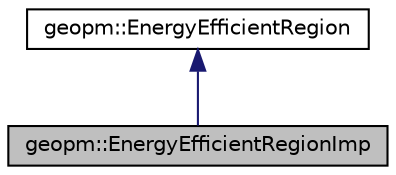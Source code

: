 digraph "geopm::EnergyEfficientRegionImp"
{
  edge [fontname="Helvetica",fontsize="10",labelfontname="Helvetica",labelfontsize="10"];
  node [fontname="Helvetica",fontsize="10",shape=record];
  Node2 [label="geopm::EnergyEfficientRegionImp",height=0.2,width=0.4,color="black", fillcolor="grey75", style="filled", fontcolor="black"];
  Node3 -> Node2 [dir="back",color="midnightblue",fontsize="10",style="solid",fontname="Helvetica"];
  Node3 [label="geopm::EnergyEfficientRegion",height=0.2,width=0.4,color="black", fillcolor="white", style="filled",URL="$classgeopm_1_1_energy_efficient_region.html",tooltip="Holds the performance history of a Region. "];
}
